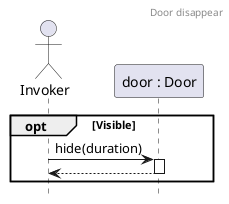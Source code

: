 @startuml DoorDisappear
header Door disappear
hide footbox

actor gm as "Invoker"
participant door as "door : Door"

opt Visible
gm -> door ++ : hide(duration)
return
end

@enduml